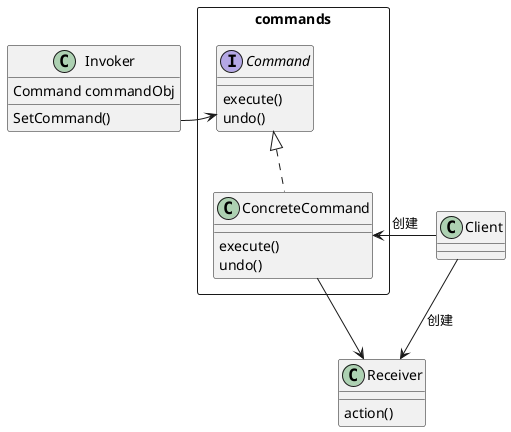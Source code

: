@startuml

package commands <<rectangle>>
{
    interface Command
    {
        execute()
        undo()
    }

    class ConcreteCommand
    {
        execute()
        undo()
    }

}

Command <|.. ConcreteCommand

class Invoker
{
    Command commandObj
    SetCommand()
}
Invoker --> Command

class Receiver
{
    action()
}

ConcreteCommand --> Receiver

class Client 
{

}
Client --> Receiver : 创建
Client --> ConcreteCommand : 创建


Invoker -[hidden]> Command 
Client -[hidden]> ConcreteCommand
@enduml